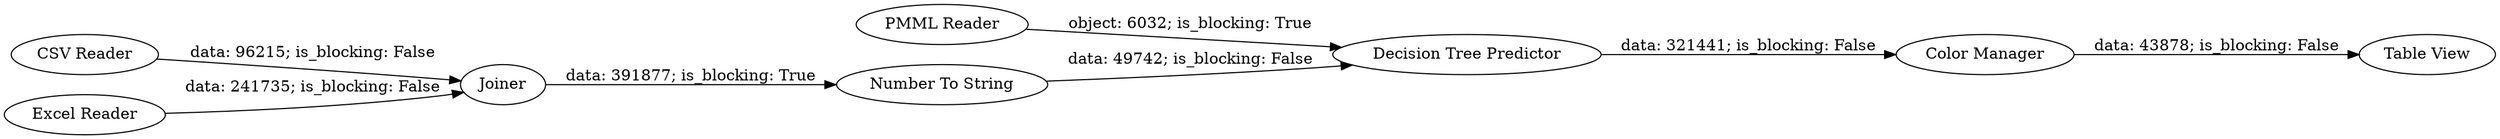 digraph {
	"7754878393047711019_109" [label="PMML Reader"]
	"7754878393047711019_67" [label="Color Manager"]
	"7754878393047711019_108" [label=Joiner]
	"7754878393047711019_105" [label="CSV Reader"]
	"7754878393047711019_110" [label="Decision Tree Predictor"]
	"7754878393047711019_111" [label="Table View"]
	"7754878393047711019_100" [label="Number To String"]
	"7754878393047711019_103" [label="Excel Reader"]
	"7754878393047711019_103" -> "7754878393047711019_108" [label="data: 241735; is_blocking: False"]
	"7754878393047711019_109" -> "7754878393047711019_110" [label="object: 6032; is_blocking: True"]
	"7754878393047711019_110" -> "7754878393047711019_67" [label="data: 321441; is_blocking: False"]
	"7754878393047711019_67" -> "7754878393047711019_111" [label="data: 43878; is_blocking: False"]
	"7754878393047711019_100" -> "7754878393047711019_110" [label="data: 49742; is_blocking: False"]
	"7754878393047711019_105" -> "7754878393047711019_108" [label="data: 96215; is_blocking: False"]
	"7754878393047711019_108" -> "7754878393047711019_100" [label="data: 391877; is_blocking: True"]
	rankdir=LR
}
